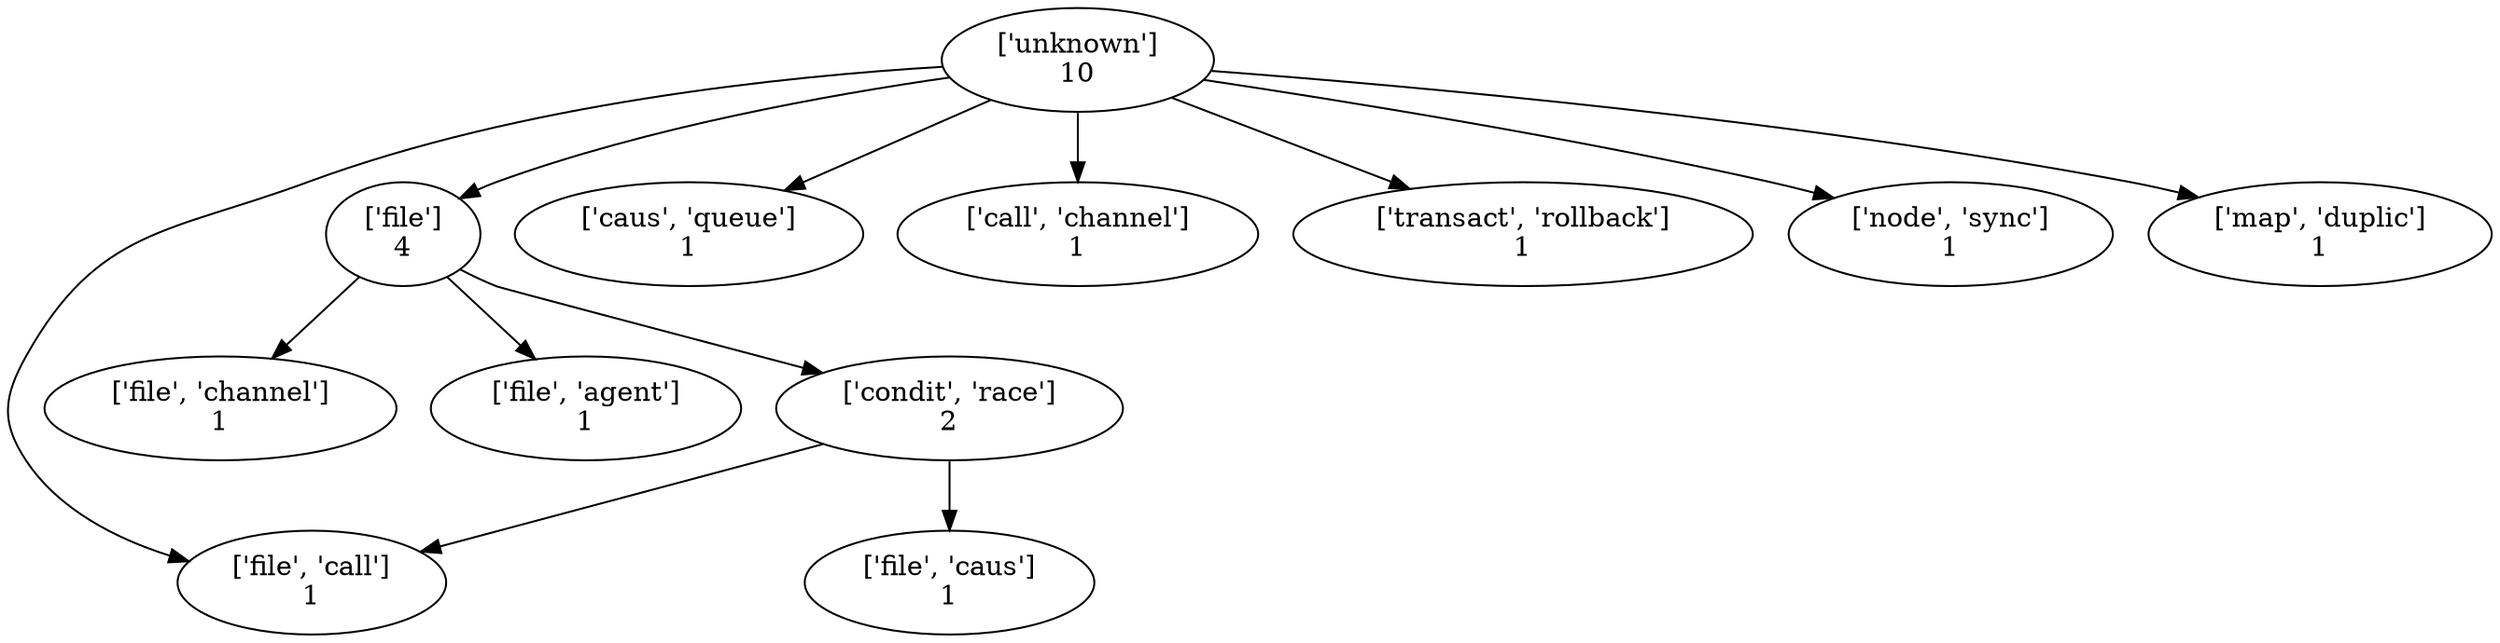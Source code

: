 strict digraph  {
	"['unknown']
10" -> "['file', 'call']
1";
	"['unknown']
10" -> "['file']
4";
	"['unknown']
10" -> "['caus', 'queue']
1";
	"['unknown']
10" -> "['call', 'channel']
1";
	"['unknown']
10" -> "['transact', 'rollback']
1";
	"['unknown']
10" -> "['node', 'sync']
1";
	"['unknown']
10" -> "['map', 'duplic']
1";
	"['file']
4" -> "['file', 'channel']
1";
	"['file']
4" -> "['file', 'agent']
1";
	"['file']
4" -> "['condit', 'race']
2";
	"['condit', 'race']
2" -> "['file', 'call']
1";
	"['condit', 'race']
2" -> "['file', 'caus']
1";
}
